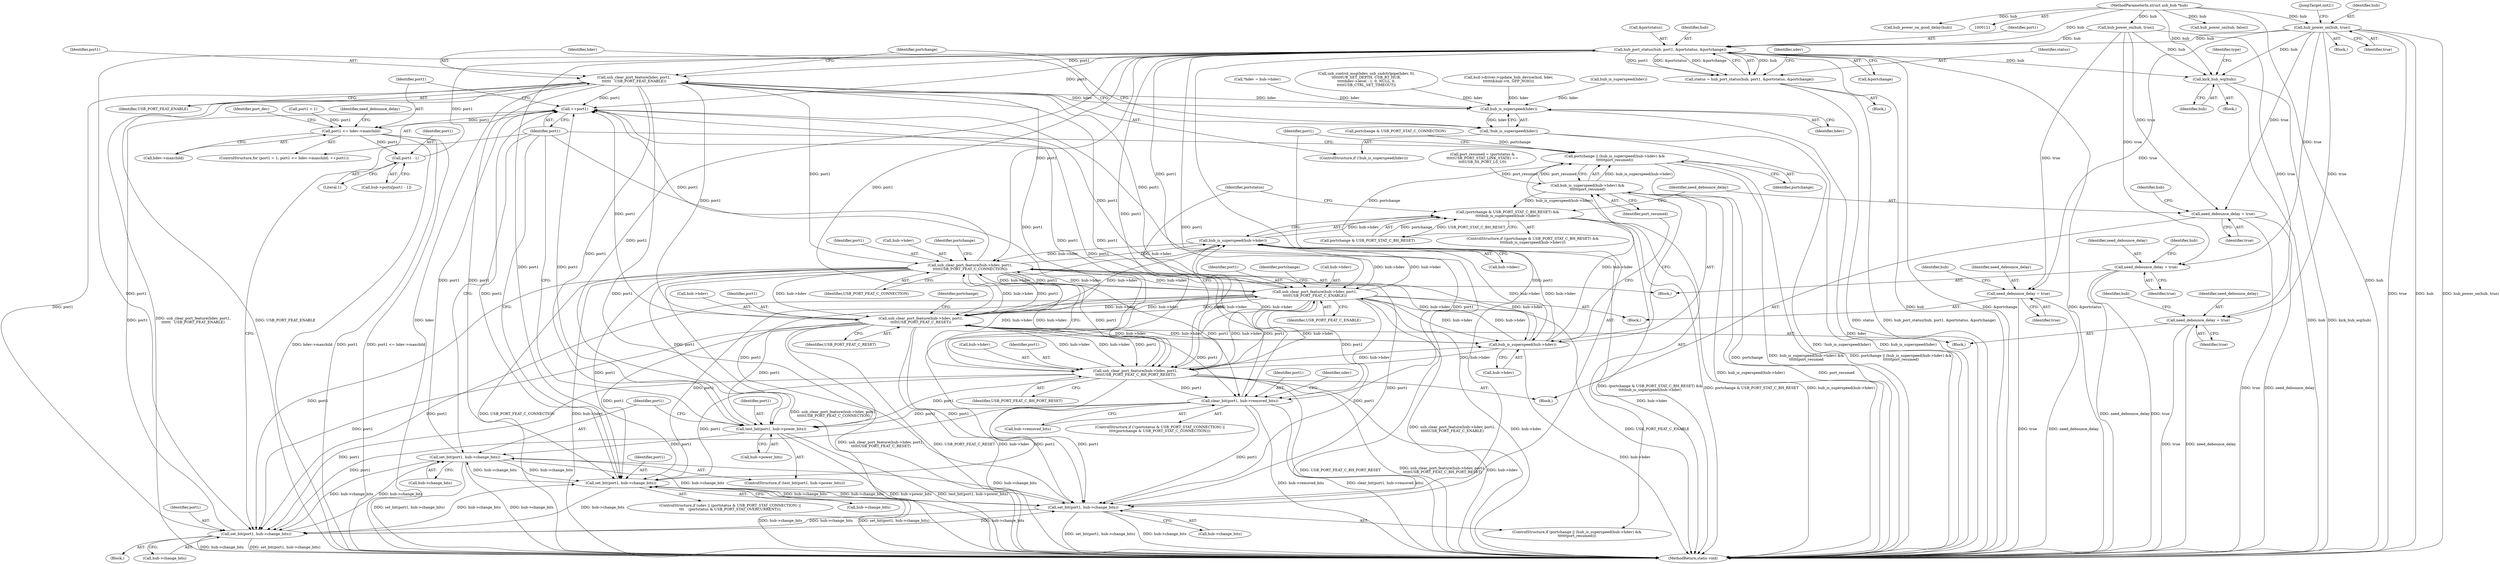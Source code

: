 digraph "0_linux_e50293ef9775c5f1cf3fcc093037dd6a8c5684ea@pointer" {
"1000296" [label="(Call,hub_power_on(hub, true))"];
"1000122" [label="(MethodParameterIn,struct usb_hub *hub)"];
"1000342" [label="(Call,hub_port_status(hub, port1, &portstatus, &portchange))"];
"1000314" [label="(Call,++port1)"];
"1000309" [label="(Call,port1 <= hdev->maxchild)"];
"1000324" [label="(Call,port1 - 1)"];
"1000340" [label="(Call,status = hub_port_status(hub, port1, &portstatus, &portchange))"];
"1000393" [label="(Call,usb_clear_port_feature(hdev, port1,\n\t\t\t\t\t\t   USB_PORT_FEAT_ENABLE))"];
"1000391" [label="(Call,hub_is_superspeed(hdev))"];
"1000390" [label="(Call,!hub_is_superspeed(hdev))"];
"1000405" [label="(Call,usb_clear_port_feature(hub->hdev, port1,\n\t\t\t\t\tUSB_PORT_FEAT_C_CONNECTION))"];
"1000419" [label="(Call,usb_clear_port_feature(hub->hdev, port1,\n\t\t\t\t\tUSB_PORT_FEAT_C_ENABLE))"];
"1000433" [label="(Call,usb_clear_port_feature(hub->hdev, port1,\n\t\t\t\t\tUSB_PORT_FEAT_C_RESET))"];
"1000444" [label="(Call,hub_is_superspeed(hub->hdev))"];
"1000440" [label="(Call,(portchange & USB_PORT_STAT_C_BH_RESET) &&\n\t\t\t\thub_is_superspeed(hub->hdev))"];
"1000452" [label="(Call,usb_clear_port_feature(hub->hdev, port1,\n\t\t\t\t\tUSB_PORT_FEAT_C_BH_PORT_RESET))"];
"1000467" [label="(Call,clear_bit(port1, hub->removed_bits))"];
"1000492" [label="(Call,set_bit(port1, hub->change_bits))"];
"1000520" [label="(Call,set_bit(port1, hub->change_bits))"];
"1000542" [label="(Call,set_bit(port1, hub->change_bits))"];
"1000552" [label="(Call,set_bit(port1, hub->change_bits))"];
"1000537" [label="(Call,test_bit(port1, hub->power_bits))"];
"1000515" [label="(Call,hub_is_superspeed(hub->hdev))"];
"1000514" [label="(Call,hub_is_superspeed(hub->hdev) &&\n\t\t\t\t\t\tport_resumed)"];
"1000512" [label="(Call,portchange || (hub_is_superspeed(hub->hdev) &&\n\t\t\t\t\t\tport_resumed))"];
"1000627" [label="(Call,kick_hub_wq(hub))"];
"1000402" [label="(Call,need_debounce_delay = true)"];
"1000416" [label="(Call,need_debounce_delay = true)"];
"1000430" [label="(Call,need_debounce_delay = true)"];
"1000449" [label="(Call,need_debounce_delay = true)"];
"1000438" [label="(Identifier,USB_PORT_FEAT_C_RESET)"];
"1000468" [label="(Identifier,port1)"];
"1000296" [label="(Call,hub_power_on(hub, true))"];
"1000415" [label="(Block,)"];
"1000553" [label="(Identifier,port1)"];
"1000257" [label="(Block,)"];
"1000439" [label="(ControlStructure,if ((portchange & USB_PORT_STAT_C_BH_RESET) &&\n\t\t\t\thub_is_superspeed(hub->hdev)))"];
"1000475" [label="(Identifier,udev)"];
"1000298" [label="(Identifier,true)"];
"1000548" [label="(Block,)"];
"1000126" [label="(Call,*hdev = hub->hdev)"];
"1000627" [label="(Call,kick_hub_wq(hub))"];
"1000417" [label="(Identifier,need_debounce_delay)"];
"1000409" [label="(Identifier,port1)"];
"1000340" [label="(Call,status = hub_port_status(hub, port1, &portstatus, &portchange))"];
"1000464" [label="(Call,portchange & USB_PORT_STAT_C_CONNECTION)"];
"1000389" [label="(ControlStructure,if (!hub_is_superspeed(hdev)))"];
"1000309" [label="(Call,port1 <= hdev->maxchild)"];
"1000492" [label="(Call,set_bit(port1, hub->change_bits))"];
"1000392" [label="(Identifier,hdev)"];
"1000504" [label="(Call,port_resumed = (portstatus &\n\t\t\t\t\tUSB_PORT_STAT_LINK_STATE) ==\n\t\t\t\tUSB_SS_PORT_LS_U0)"];
"1000511" [label="(ControlStructure,if (portchange || (hub_is_superspeed(hub->hdev) &&\n\t\t\t\t\t\tport_resumed)))"];
"1000390" [label="(Call,!hub_is_superspeed(hdev))"];
"1000195" [label="(Call,usb_control_msg(hdev, usb_sndctrlpipe(hdev, 0),\n\t\t\t\t\tHUB_SET_DEPTH, USB_RT_HUB,\n\t\t\t\t\thdev->level - 1, 0, NULL, 0,\n\t\t\t\t\tUSB_CTRL_SET_TIMEOUT))"];
"1000429" [label="(Block,)"];
"1000458" [label="(ControlStructure,if (!(portstatus & USB_PORT_STAT_CONNECTION) ||\n\t\t\t\t(portchange & USB_PORT_STAT_C_CONNECTION)))"];
"1000122" [label="(MethodParameterIn,struct usb_hub *hub)"];
"1000462" [label="(Identifier,portstatus)"];
"1000454" [label="(Identifier,hub)"];
"1000326" [label="(Literal,1)"];
"1000493" [label="(Identifier,port1)"];
"1000631" [label="(Identifier,type)"];
"1000344" [label="(Identifier,port1)"];
"1000342" [label="(Call,hub_port_status(hub, port1, &portstatus, &portchange))"];
"1000402" [label="(Call,need_debounce_delay = true)"];
"1000396" [label="(Identifier,USB_PORT_FEAT_ENABLE)"];
"1000424" [label="(Identifier,USB_PORT_FEAT_C_ENABLE)"];
"1000404" [label="(Identifier,true)"];
"1000440" [label="(Call,(portchange & USB_PORT_STAT_C_BH_RESET) &&\n\t\t\t\thub_is_superspeed(hub->hdev))"];
"1000539" [label="(Call,hub->power_bits)"];
"1000519" [label="(Identifier,port_resumed)"];
"1000395" [label="(Identifier,port1)"];
"1000305" [label="(ControlStructure,for (port1 = 1; port1 <= hdev->maxchild; ++port1))"];
"1000482" [label="(ControlStructure,if (udev || (portstatus & USB_PORT_STAT_CONNECTION) ||\n\t\t\t    (portstatus & USB_PORT_STAT_OVERCURRENT)))"];
"1000543" [label="(Identifier,port1)"];
"1000522" [label="(Call,hub->change_bits)"];
"1000273" [label="(Call,hcd->driver->update_hub_device(hcd, hdev,\n\t\t\t\t\t\t&hub->tt, GFP_NOIO))"];
"1000124" [label="(Block,)"];
"1000469" [label="(Call,hub->removed_bits)"];
"1000537" [label="(Call,test_bit(port1, hub->power_bits))"];
"1000310" [label="(Identifier,port1)"];
"1000434" [label="(Call,hub->hdev)"];
"1000433" [label="(Call,usb_clear_port_feature(hub->hdev, port1,\n\t\t\t\t\tUSB_PORT_FEAT_C_RESET))"];
"1000453" [label="(Call,hub->hdev)"];
"1000435" [label="(Identifier,hub)"];
"1000320" [label="(Call,hub->ports[port1 - 1])"];
"1000542" [label="(Call,set_bit(port1, hub->change_bits))"];
"1000432" [label="(Identifier,true)"];
"1000341" [label="(Identifier,status)"];
"1000391" [label="(Call,hub_is_superspeed(hdev))"];
"1000421" [label="(Identifier,hub)"];
"1000521" [label="(Identifier,port1)"];
"1000423" [label="(Identifier,port1)"];
"1000451" [label="(Identifier,true)"];
"1000418" [label="(Identifier,true)"];
"1000628" [label="(Identifier,hub)"];
"1000351" [label="(Identifier,udev)"];
"1000450" [label="(Identifier,need_debounce_delay)"];
"1000399" [label="(Identifier,portchange)"];
"1000316" [label="(Block,)"];
"1000427" [label="(Identifier,portchange)"];
"1000520" [label="(Call,set_bit(port1, hub->change_bits))"];
"1000347" [label="(Call,&portchange)"];
"1000297" [label="(Identifier,hub)"];
"1000229" [label="(Call,hub_power_on(hub, false))"];
"1000410" [label="(Identifier,USB_PORT_FEAT_C_CONNECTION)"];
"1000301" [label="(Call,hub_power_on(hub, true))"];
"1000401" [label="(Block,)"];
"1000558" [label="(Identifier,need_debounce_delay)"];
"1000315" [label="(Identifier,port1)"];
"1000656" [label="(MethodReturn,static void)"];
"1000456" [label="(Identifier,port1)"];
"1000437" [label="(Identifier,port1)"];
"1000345" [label="(Call,&portstatus)"];
"1000431" [label="(Identifier,need_debounce_delay)"];
"1000394" [label="(Identifier,hdev)"];
"1000306" [label="(Call,port1 = 1)"];
"1000514" [label="(Call,hub_is_superspeed(hub->hdev) &&\n\t\t\t\t\t\tport_resumed)"];
"1000419" [label="(Call,usb_clear_port_feature(hub->hdev, port1,\n\t\t\t\t\tUSB_PORT_FEAT_C_ENABLE))"];
"1000430" [label="(Call,need_debounce_delay = true)"];
"1000494" [label="(Call,hub->change_bits)"];
"1000343" [label="(Identifier,hub)"];
"1000544" [label="(Call,hub->change_bits)"];
"1000552" [label="(Call,set_bit(port1, hub->change_bits))"];
"1000405" [label="(Call,usb_clear_port_feature(hub->hdev, port1,\n\t\t\t\t\tUSB_PORT_FEAT_C_CONNECTION))"];
"1000538" [label="(Identifier,port1)"];
"1000515" [label="(Call,hub_is_superspeed(hub->hdev))"];
"1000190" [label="(Call,hub_is_superspeed(hdev))"];
"1000457" [label="(Identifier,USB_PORT_FEAT_C_BH_PORT_RESET)"];
"1000513" [label="(Identifier,portchange)"];
"1000449" [label="(Call,need_debounce_delay = true)"];
"1000536" [label="(ControlStructure,if (test_bit(port1, hub->power_bits)))"];
"1000444" [label="(Call,hub_is_superspeed(hub->hdev))"];
"1000512" [label="(Call,portchange || (hub_is_superspeed(hub->hdev) &&\n\t\t\t\t\t\tport_resumed))"];
"1000319" [label="(Identifier,port_dev)"];
"1000314" [label="(Call,++port1)"];
"1000554" [label="(Call,hub->change_bits)"];
"1000324" [label="(Call,port1 - 1)"];
"1000448" [label="(Block,)"];
"1000416" [label="(Call,need_debounce_delay = true)"];
"1000325" [label="(Identifier,port1)"];
"1000441" [label="(Call,portchange & USB_PORT_STAT_C_BH_RESET)"];
"1000467" [label="(Call,clear_bit(port1, hub->removed_bits))"];
"1000406" [label="(Call,hub->hdev)"];
"1000227" [label="(Call,hub_power_on_good_delay(hub))"];
"1000407" [label="(Identifier,hub)"];
"1000413" [label="(Identifier,portchange)"];
"1000304" [label="(JumpTarget,init2:)"];
"1000516" [label="(Call,hub->hdev)"];
"1000445" [label="(Call,hub->hdev)"];
"1000442" [label="(Identifier,portchange)"];
"1000393" [label="(Call,usb_clear_port_feature(hdev, port1,\n\t\t\t\t\t\t   USB_PORT_FEAT_ENABLE))"];
"1000452" [label="(Call,usb_clear_port_feature(hub->hdev, port1,\n\t\t\t\t\tUSB_PORT_FEAT_C_BH_PORT_RESET))"];
"1000403" [label="(Identifier,need_debounce_delay)"];
"1000420" [label="(Call,hub->hdev)"];
"1000311" [label="(Call,hdev->maxchild)"];
"1000296" -> "1000257"  [label="AST: "];
"1000296" -> "1000298"  [label="CFG: "];
"1000297" -> "1000296"  [label="AST: "];
"1000298" -> "1000296"  [label="AST: "];
"1000304" -> "1000296"  [label="CFG: "];
"1000296" -> "1000656"  [label="DDG: true"];
"1000296" -> "1000656"  [label="DDG: hub_power_on(hub, true)"];
"1000296" -> "1000656"  [label="DDG: hub"];
"1000122" -> "1000296"  [label="DDG: hub"];
"1000296" -> "1000342"  [label="DDG: hub"];
"1000296" -> "1000402"  [label="DDG: true"];
"1000296" -> "1000416"  [label="DDG: true"];
"1000296" -> "1000430"  [label="DDG: true"];
"1000296" -> "1000449"  [label="DDG: true"];
"1000296" -> "1000627"  [label="DDG: hub"];
"1000122" -> "1000121"  [label="AST: "];
"1000122" -> "1000656"  [label="DDG: hub"];
"1000122" -> "1000227"  [label="DDG: hub"];
"1000122" -> "1000229"  [label="DDG: hub"];
"1000122" -> "1000301"  [label="DDG: hub"];
"1000122" -> "1000342"  [label="DDG: hub"];
"1000122" -> "1000627"  [label="DDG: hub"];
"1000342" -> "1000340"  [label="AST: "];
"1000342" -> "1000347"  [label="CFG: "];
"1000343" -> "1000342"  [label="AST: "];
"1000344" -> "1000342"  [label="AST: "];
"1000345" -> "1000342"  [label="AST: "];
"1000347" -> "1000342"  [label="AST: "];
"1000340" -> "1000342"  [label="CFG: "];
"1000342" -> "1000656"  [label="DDG: hub"];
"1000342" -> "1000656"  [label="DDG: &portchange"];
"1000342" -> "1000656"  [label="DDG: &portstatus"];
"1000342" -> "1000314"  [label="DDG: port1"];
"1000342" -> "1000340"  [label="DDG: hub"];
"1000342" -> "1000340"  [label="DDG: port1"];
"1000342" -> "1000340"  [label="DDG: &portstatus"];
"1000342" -> "1000340"  [label="DDG: &portchange"];
"1000301" -> "1000342"  [label="DDG: hub"];
"1000324" -> "1000342"  [label="DDG: port1"];
"1000342" -> "1000393"  [label="DDG: port1"];
"1000342" -> "1000405"  [label="DDG: port1"];
"1000342" -> "1000419"  [label="DDG: port1"];
"1000342" -> "1000433"  [label="DDG: port1"];
"1000342" -> "1000452"  [label="DDG: port1"];
"1000342" -> "1000467"  [label="DDG: port1"];
"1000342" -> "1000492"  [label="DDG: port1"];
"1000342" -> "1000520"  [label="DDG: port1"];
"1000342" -> "1000537"  [label="DDG: port1"];
"1000342" -> "1000552"  [label="DDG: port1"];
"1000342" -> "1000627"  [label="DDG: hub"];
"1000314" -> "1000305"  [label="AST: "];
"1000314" -> "1000315"  [label="CFG: "];
"1000315" -> "1000314"  [label="AST: "];
"1000310" -> "1000314"  [label="CFG: "];
"1000314" -> "1000309"  [label="DDG: port1"];
"1000552" -> "1000314"  [label="DDG: port1"];
"1000433" -> "1000314"  [label="DDG: port1"];
"1000405" -> "1000314"  [label="DDG: port1"];
"1000467" -> "1000314"  [label="DDG: port1"];
"1000492" -> "1000314"  [label="DDG: port1"];
"1000419" -> "1000314"  [label="DDG: port1"];
"1000542" -> "1000314"  [label="DDG: port1"];
"1000520" -> "1000314"  [label="DDG: port1"];
"1000537" -> "1000314"  [label="DDG: port1"];
"1000452" -> "1000314"  [label="DDG: port1"];
"1000393" -> "1000314"  [label="DDG: port1"];
"1000309" -> "1000305"  [label="AST: "];
"1000309" -> "1000311"  [label="CFG: "];
"1000310" -> "1000309"  [label="AST: "];
"1000311" -> "1000309"  [label="AST: "];
"1000319" -> "1000309"  [label="CFG: "];
"1000558" -> "1000309"  [label="CFG: "];
"1000309" -> "1000656"  [label="DDG: port1"];
"1000309" -> "1000656"  [label="DDG: port1 <= hdev->maxchild"];
"1000309" -> "1000656"  [label="DDG: hdev->maxchild"];
"1000306" -> "1000309"  [label="DDG: port1"];
"1000309" -> "1000324"  [label="DDG: port1"];
"1000324" -> "1000320"  [label="AST: "];
"1000324" -> "1000326"  [label="CFG: "];
"1000325" -> "1000324"  [label="AST: "];
"1000326" -> "1000324"  [label="AST: "];
"1000320" -> "1000324"  [label="CFG: "];
"1000340" -> "1000316"  [label="AST: "];
"1000341" -> "1000340"  [label="AST: "];
"1000351" -> "1000340"  [label="CFG: "];
"1000340" -> "1000656"  [label="DDG: hub_port_status(hub, port1, &portstatus, &portchange)"];
"1000340" -> "1000656"  [label="DDG: status"];
"1000393" -> "1000389"  [label="AST: "];
"1000393" -> "1000396"  [label="CFG: "];
"1000394" -> "1000393"  [label="AST: "];
"1000395" -> "1000393"  [label="AST: "];
"1000396" -> "1000393"  [label="AST: "];
"1000399" -> "1000393"  [label="CFG: "];
"1000393" -> "1000656"  [label="DDG: USB_PORT_FEAT_ENABLE"];
"1000393" -> "1000656"  [label="DDG: hdev"];
"1000393" -> "1000656"  [label="DDG: usb_clear_port_feature(hdev, port1,\n\t\t\t\t\t\t   USB_PORT_FEAT_ENABLE)"];
"1000393" -> "1000391"  [label="DDG: hdev"];
"1000391" -> "1000393"  [label="DDG: hdev"];
"1000393" -> "1000405"  [label="DDG: port1"];
"1000393" -> "1000419"  [label="DDG: port1"];
"1000393" -> "1000433"  [label="DDG: port1"];
"1000393" -> "1000452"  [label="DDG: port1"];
"1000393" -> "1000467"  [label="DDG: port1"];
"1000393" -> "1000492"  [label="DDG: port1"];
"1000393" -> "1000520"  [label="DDG: port1"];
"1000393" -> "1000537"  [label="DDG: port1"];
"1000393" -> "1000552"  [label="DDG: port1"];
"1000391" -> "1000390"  [label="AST: "];
"1000391" -> "1000392"  [label="CFG: "];
"1000392" -> "1000391"  [label="AST: "];
"1000390" -> "1000391"  [label="CFG: "];
"1000391" -> "1000656"  [label="DDG: hdev"];
"1000391" -> "1000390"  [label="DDG: hdev"];
"1000273" -> "1000391"  [label="DDG: hdev"];
"1000190" -> "1000391"  [label="DDG: hdev"];
"1000126" -> "1000391"  [label="DDG: hdev"];
"1000195" -> "1000391"  [label="DDG: hdev"];
"1000390" -> "1000389"  [label="AST: "];
"1000394" -> "1000390"  [label="CFG: "];
"1000399" -> "1000390"  [label="CFG: "];
"1000390" -> "1000656"  [label="DDG: !hub_is_superspeed(hdev)"];
"1000390" -> "1000656"  [label="DDG: hub_is_superspeed(hdev)"];
"1000405" -> "1000401"  [label="AST: "];
"1000405" -> "1000410"  [label="CFG: "];
"1000406" -> "1000405"  [label="AST: "];
"1000409" -> "1000405"  [label="AST: "];
"1000410" -> "1000405"  [label="AST: "];
"1000413" -> "1000405"  [label="CFG: "];
"1000405" -> "1000656"  [label="DDG: usb_clear_port_feature(hub->hdev, port1,\n\t\t\t\t\tUSB_PORT_FEAT_C_CONNECTION)"];
"1000405" -> "1000656"  [label="DDG: USB_PORT_FEAT_C_CONNECTION"];
"1000405" -> "1000656"  [label="DDG: hub->hdev"];
"1000433" -> "1000405"  [label="DDG: hub->hdev"];
"1000419" -> "1000405"  [label="DDG: hub->hdev"];
"1000515" -> "1000405"  [label="DDG: hub->hdev"];
"1000444" -> "1000405"  [label="DDG: hub->hdev"];
"1000452" -> "1000405"  [label="DDG: hub->hdev"];
"1000405" -> "1000419"  [label="DDG: hub->hdev"];
"1000405" -> "1000419"  [label="DDG: port1"];
"1000405" -> "1000433"  [label="DDG: hub->hdev"];
"1000405" -> "1000433"  [label="DDG: port1"];
"1000405" -> "1000444"  [label="DDG: hub->hdev"];
"1000405" -> "1000452"  [label="DDG: hub->hdev"];
"1000405" -> "1000452"  [label="DDG: port1"];
"1000405" -> "1000467"  [label="DDG: port1"];
"1000405" -> "1000492"  [label="DDG: port1"];
"1000405" -> "1000515"  [label="DDG: hub->hdev"];
"1000405" -> "1000520"  [label="DDG: port1"];
"1000405" -> "1000537"  [label="DDG: port1"];
"1000405" -> "1000552"  [label="DDG: port1"];
"1000419" -> "1000415"  [label="AST: "];
"1000419" -> "1000424"  [label="CFG: "];
"1000420" -> "1000419"  [label="AST: "];
"1000423" -> "1000419"  [label="AST: "];
"1000424" -> "1000419"  [label="AST: "];
"1000427" -> "1000419"  [label="CFG: "];
"1000419" -> "1000656"  [label="DDG: hub->hdev"];
"1000419" -> "1000656"  [label="DDG: USB_PORT_FEAT_C_ENABLE"];
"1000419" -> "1000656"  [label="DDG: usb_clear_port_feature(hub->hdev, port1,\n\t\t\t\t\tUSB_PORT_FEAT_C_ENABLE)"];
"1000433" -> "1000419"  [label="DDG: hub->hdev"];
"1000515" -> "1000419"  [label="DDG: hub->hdev"];
"1000444" -> "1000419"  [label="DDG: hub->hdev"];
"1000452" -> "1000419"  [label="DDG: hub->hdev"];
"1000419" -> "1000433"  [label="DDG: hub->hdev"];
"1000419" -> "1000433"  [label="DDG: port1"];
"1000419" -> "1000444"  [label="DDG: hub->hdev"];
"1000419" -> "1000452"  [label="DDG: hub->hdev"];
"1000419" -> "1000452"  [label="DDG: port1"];
"1000419" -> "1000467"  [label="DDG: port1"];
"1000419" -> "1000492"  [label="DDG: port1"];
"1000419" -> "1000515"  [label="DDG: hub->hdev"];
"1000419" -> "1000520"  [label="DDG: port1"];
"1000419" -> "1000537"  [label="DDG: port1"];
"1000419" -> "1000552"  [label="DDG: port1"];
"1000433" -> "1000429"  [label="AST: "];
"1000433" -> "1000438"  [label="CFG: "];
"1000434" -> "1000433"  [label="AST: "];
"1000437" -> "1000433"  [label="AST: "];
"1000438" -> "1000433"  [label="AST: "];
"1000442" -> "1000433"  [label="CFG: "];
"1000433" -> "1000656"  [label="DDG: USB_PORT_FEAT_C_RESET"];
"1000433" -> "1000656"  [label="DDG: hub->hdev"];
"1000433" -> "1000656"  [label="DDG: usb_clear_port_feature(hub->hdev, port1,\n\t\t\t\t\tUSB_PORT_FEAT_C_RESET)"];
"1000515" -> "1000433"  [label="DDG: hub->hdev"];
"1000444" -> "1000433"  [label="DDG: hub->hdev"];
"1000452" -> "1000433"  [label="DDG: hub->hdev"];
"1000433" -> "1000444"  [label="DDG: hub->hdev"];
"1000433" -> "1000452"  [label="DDG: hub->hdev"];
"1000433" -> "1000452"  [label="DDG: port1"];
"1000433" -> "1000467"  [label="DDG: port1"];
"1000433" -> "1000492"  [label="DDG: port1"];
"1000433" -> "1000515"  [label="DDG: hub->hdev"];
"1000433" -> "1000520"  [label="DDG: port1"];
"1000433" -> "1000537"  [label="DDG: port1"];
"1000433" -> "1000552"  [label="DDG: port1"];
"1000444" -> "1000440"  [label="AST: "];
"1000444" -> "1000445"  [label="CFG: "];
"1000445" -> "1000444"  [label="AST: "];
"1000440" -> "1000444"  [label="CFG: "];
"1000444" -> "1000656"  [label="DDG: hub->hdev"];
"1000444" -> "1000440"  [label="DDG: hub->hdev"];
"1000515" -> "1000444"  [label="DDG: hub->hdev"];
"1000452" -> "1000444"  [label="DDG: hub->hdev"];
"1000444" -> "1000452"  [label="DDG: hub->hdev"];
"1000444" -> "1000515"  [label="DDG: hub->hdev"];
"1000440" -> "1000439"  [label="AST: "];
"1000440" -> "1000441"  [label="CFG: "];
"1000441" -> "1000440"  [label="AST: "];
"1000450" -> "1000440"  [label="CFG: "];
"1000462" -> "1000440"  [label="CFG: "];
"1000440" -> "1000656"  [label="DDG: (portchange & USB_PORT_STAT_C_BH_RESET) &&\n\t\t\t\thub_is_superspeed(hub->hdev)"];
"1000440" -> "1000656"  [label="DDG: portchange & USB_PORT_STAT_C_BH_RESET"];
"1000440" -> "1000656"  [label="DDG: hub_is_superspeed(hub->hdev)"];
"1000441" -> "1000440"  [label="DDG: portchange"];
"1000441" -> "1000440"  [label="DDG: USB_PORT_STAT_C_BH_RESET"];
"1000514" -> "1000440"  [label="DDG: hub_is_superspeed(hub->hdev)"];
"1000452" -> "1000448"  [label="AST: "];
"1000452" -> "1000457"  [label="CFG: "];
"1000453" -> "1000452"  [label="AST: "];
"1000456" -> "1000452"  [label="AST: "];
"1000457" -> "1000452"  [label="AST: "];
"1000462" -> "1000452"  [label="CFG: "];
"1000452" -> "1000656"  [label="DDG: USB_PORT_FEAT_C_BH_PORT_RESET"];
"1000452" -> "1000656"  [label="DDG: usb_clear_port_feature(hub->hdev, port1,\n\t\t\t\t\tUSB_PORT_FEAT_C_BH_PORT_RESET)"];
"1000452" -> "1000656"  [label="DDG: hub->hdev"];
"1000515" -> "1000452"  [label="DDG: hub->hdev"];
"1000452" -> "1000467"  [label="DDG: port1"];
"1000452" -> "1000492"  [label="DDG: port1"];
"1000452" -> "1000515"  [label="DDG: hub->hdev"];
"1000452" -> "1000520"  [label="DDG: port1"];
"1000452" -> "1000537"  [label="DDG: port1"];
"1000452" -> "1000552"  [label="DDG: port1"];
"1000467" -> "1000458"  [label="AST: "];
"1000467" -> "1000469"  [label="CFG: "];
"1000468" -> "1000467"  [label="AST: "];
"1000469" -> "1000467"  [label="AST: "];
"1000475" -> "1000467"  [label="CFG: "];
"1000467" -> "1000656"  [label="DDG: clear_bit(port1, hub->removed_bits)"];
"1000467" -> "1000656"  [label="DDG: hub->removed_bits"];
"1000467" -> "1000492"  [label="DDG: port1"];
"1000467" -> "1000520"  [label="DDG: port1"];
"1000467" -> "1000537"  [label="DDG: port1"];
"1000467" -> "1000552"  [label="DDG: port1"];
"1000492" -> "1000482"  [label="AST: "];
"1000492" -> "1000494"  [label="CFG: "];
"1000493" -> "1000492"  [label="AST: "];
"1000494" -> "1000492"  [label="AST: "];
"1000315" -> "1000492"  [label="CFG: "];
"1000492" -> "1000656"  [label="DDG: hub->change_bits"];
"1000492" -> "1000656"  [label="DDG: set_bit(port1, hub->change_bits)"];
"1000542" -> "1000492"  [label="DDG: hub->change_bits"];
"1000520" -> "1000492"  [label="DDG: hub->change_bits"];
"1000552" -> "1000492"  [label="DDG: hub->change_bits"];
"1000492" -> "1000520"  [label="DDG: hub->change_bits"];
"1000492" -> "1000542"  [label="DDG: hub->change_bits"];
"1000492" -> "1000552"  [label="DDG: hub->change_bits"];
"1000520" -> "1000511"  [label="AST: "];
"1000520" -> "1000522"  [label="CFG: "];
"1000521" -> "1000520"  [label="AST: "];
"1000522" -> "1000520"  [label="AST: "];
"1000315" -> "1000520"  [label="CFG: "];
"1000520" -> "1000656"  [label="DDG: set_bit(port1, hub->change_bits)"];
"1000520" -> "1000656"  [label="DDG: hub->change_bits"];
"1000542" -> "1000520"  [label="DDG: hub->change_bits"];
"1000552" -> "1000520"  [label="DDG: hub->change_bits"];
"1000520" -> "1000542"  [label="DDG: hub->change_bits"];
"1000520" -> "1000552"  [label="DDG: hub->change_bits"];
"1000542" -> "1000536"  [label="AST: "];
"1000542" -> "1000544"  [label="CFG: "];
"1000543" -> "1000542"  [label="AST: "];
"1000544" -> "1000542"  [label="AST: "];
"1000315" -> "1000542"  [label="CFG: "];
"1000542" -> "1000656"  [label="DDG: set_bit(port1, hub->change_bits)"];
"1000542" -> "1000656"  [label="DDG: hub->change_bits"];
"1000537" -> "1000542"  [label="DDG: port1"];
"1000552" -> "1000542"  [label="DDG: hub->change_bits"];
"1000542" -> "1000552"  [label="DDG: hub->change_bits"];
"1000552" -> "1000548"  [label="AST: "];
"1000552" -> "1000554"  [label="CFG: "];
"1000553" -> "1000552"  [label="AST: "];
"1000554" -> "1000552"  [label="AST: "];
"1000315" -> "1000552"  [label="CFG: "];
"1000552" -> "1000656"  [label="DDG: hub->change_bits"];
"1000552" -> "1000656"  [label="DDG: set_bit(port1, hub->change_bits)"];
"1000537" -> "1000536"  [label="AST: "];
"1000537" -> "1000539"  [label="CFG: "];
"1000538" -> "1000537"  [label="AST: "];
"1000539" -> "1000537"  [label="AST: "];
"1000543" -> "1000537"  [label="CFG: "];
"1000315" -> "1000537"  [label="CFG: "];
"1000537" -> "1000656"  [label="DDG: hub->power_bits"];
"1000537" -> "1000656"  [label="DDG: test_bit(port1, hub->power_bits)"];
"1000515" -> "1000514"  [label="AST: "];
"1000515" -> "1000516"  [label="CFG: "];
"1000516" -> "1000515"  [label="AST: "];
"1000519" -> "1000515"  [label="CFG: "];
"1000514" -> "1000515"  [label="CFG: "];
"1000515" -> "1000656"  [label="DDG: hub->hdev"];
"1000515" -> "1000514"  [label="DDG: hub->hdev"];
"1000514" -> "1000512"  [label="AST: "];
"1000514" -> "1000519"  [label="CFG: "];
"1000519" -> "1000514"  [label="AST: "];
"1000512" -> "1000514"  [label="CFG: "];
"1000514" -> "1000656"  [label="DDG: port_resumed"];
"1000514" -> "1000656"  [label="DDG: hub_is_superspeed(hub->hdev)"];
"1000514" -> "1000512"  [label="DDG: hub_is_superspeed(hub->hdev)"];
"1000514" -> "1000512"  [label="DDG: port_resumed"];
"1000504" -> "1000514"  [label="DDG: port_resumed"];
"1000512" -> "1000511"  [label="AST: "];
"1000512" -> "1000513"  [label="CFG: "];
"1000513" -> "1000512"  [label="AST: "];
"1000521" -> "1000512"  [label="CFG: "];
"1000315" -> "1000512"  [label="CFG: "];
"1000512" -> "1000656"  [label="DDG: portchange"];
"1000512" -> "1000656"  [label="DDG: hub_is_superspeed(hub->hdev) &&\n\t\t\t\t\t\tport_resumed"];
"1000512" -> "1000656"  [label="DDG: portchange || (hub_is_superspeed(hub->hdev) &&\n\t\t\t\t\t\tport_resumed)"];
"1000441" -> "1000512"  [label="DDG: portchange"];
"1000464" -> "1000512"  [label="DDG: portchange"];
"1000627" -> "1000124"  [label="AST: "];
"1000627" -> "1000628"  [label="CFG: "];
"1000628" -> "1000627"  [label="AST: "];
"1000631" -> "1000627"  [label="CFG: "];
"1000627" -> "1000656"  [label="DDG: kick_hub_wq(hub)"];
"1000627" -> "1000656"  [label="DDG: hub"];
"1000301" -> "1000627"  [label="DDG: hub"];
"1000402" -> "1000401"  [label="AST: "];
"1000402" -> "1000404"  [label="CFG: "];
"1000403" -> "1000402"  [label="AST: "];
"1000404" -> "1000402"  [label="AST: "];
"1000407" -> "1000402"  [label="CFG: "];
"1000402" -> "1000656"  [label="DDG: true"];
"1000402" -> "1000656"  [label="DDG: need_debounce_delay"];
"1000301" -> "1000402"  [label="DDG: true"];
"1000416" -> "1000415"  [label="AST: "];
"1000416" -> "1000418"  [label="CFG: "];
"1000417" -> "1000416"  [label="AST: "];
"1000418" -> "1000416"  [label="AST: "];
"1000421" -> "1000416"  [label="CFG: "];
"1000416" -> "1000656"  [label="DDG: true"];
"1000416" -> "1000656"  [label="DDG: need_debounce_delay"];
"1000301" -> "1000416"  [label="DDG: true"];
"1000430" -> "1000429"  [label="AST: "];
"1000430" -> "1000432"  [label="CFG: "];
"1000431" -> "1000430"  [label="AST: "];
"1000432" -> "1000430"  [label="AST: "];
"1000435" -> "1000430"  [label="CFG: "];
"1000430" -> "1000656"  [label="DDG: true"];
"1000430" -> "1000656"  [label="DDG: need_debounce_delay"];
"1000301" -> "1000430"  [label="DDG: true"];
"1000449" -> "1000448"  [label="AST: "];
"1000449" -> "1000451"  [label="CFG: "];
"1000450" -> "1000449"  [label="AST: "];
"1000451" -> "1000449"  [label="AST: "];
"1000454" -> "1000449"  [label="CFG: "];
"1000449" -> "1000656"  [label="DDG: need_debounce_delay"];
"1000449" -> "1000656"  [label="DDG: true"];
"1000301" -> "1000449"  [label="DDG: true"];
}
